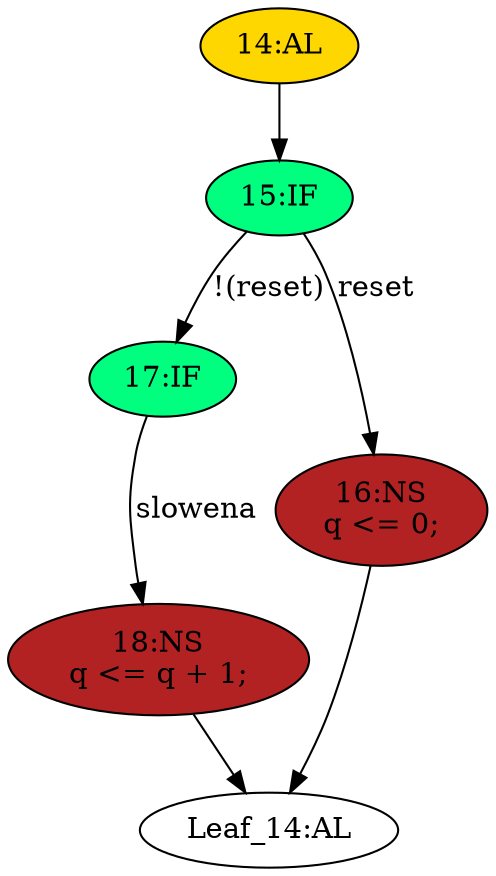 strict digraph "" {
	node [label="\N"];
	"17:IF"	[ast="<pyverilog.vparser.ast.IfStatement object at 0x7f415f297d50>",
		fillcolor=springgreen,
		label="17:IF",
		statements="[]",
		style=filled,
		typ=IfStatement];
	"18:NS"	[ast="<pyverilog.vparser.ast.NonblockingSubstitution object at 0x7f415f297ed0>",
		fillcolor=firebrick,
		label="18:NS
q <= q + 1;",
		statements="[<pyverilog.vparser.ast.NonblockingSubstitution object at 0x7f415f297ed0>]",
		style=filled,
		typ=NonblockingSubstitution];
	"17:IF" -> "18:NS"	[cond="['slowena']",
		label=slowena,
		lineno=17];
	"16:NS"	[ast="<pyverilog.vparser.ast.NonblockingSubstitution object at 0x7f415f28b150>",
		fillcolor=firebrick,
		label="16:NS
q <= 0;",
		statements="[<pyverilog.vparser.ast.NonblockingSubstitution object at 0x7f415f28b150>]",
		style=filled,
		typ=NonblockingSubstitution];
	"Leaf_14:AL"	[def_var="['q']",
		label="Leaf_14:AL"];
	"16:NS" -> "Leaf_14:AL"	[cond="[]",
		lineno=None];
	"18:NS" -> "Leaf_14:AL"	[cond="[]",
		lineno=None];
	"14:AL"	[ast="<pyverilog.vparser.ast.Always object at 0x7f415f28b310>",
		clk_sens=True,
		fillcolor=gold,
		label="14:AL",
		sens="['clk']",
		statements="[]",
		style=filled,
		typ=Always,
		use_var="['reset', 'q', 'slowena']"];
	"15:IF"	[ast="<pyverilog.vparser.ast.IfStatement object at 0x7f415f28b410>",
		fillcolor=springgreen,
		label="15:IF",
		statements="[]",
		style=filled,
		typ=IfStatement];
	"14:AL" -> "15:IF"	[cond="[]",
		lineno=None];
	"15:IF" -> "17:IF"	[cond="['reset']",
		label="!(reset)",
		lineno=15];
	"15:IF" -> "16:NS"	[cond="['reset']",
		label=reset,
		lineno=15];
}
